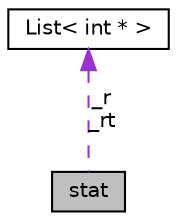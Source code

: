 digraph G
{
  edge [fontname="Helvetica",fontsize="10",labelfontname="Helvetica",labelfontsize="10"];
  node [fontname="Helvetica",fontsize="10",shape=record];
  Node1 [label="stat",height=0.2,width=0.4,color="black", fillcolor="grey75", style="filled" fontcolor="black"];
  Node2 -> Node1 [dir=back,color="darkorchid3",fontsize="10",style="dashed",label="_r\n_rt",fontname="Helvetica"];
  Node2 [label="List\< int * \>",height=0.2,width=0.4,color="black", fillcolor="white", style="filled",URL="$classList.html"];
}

